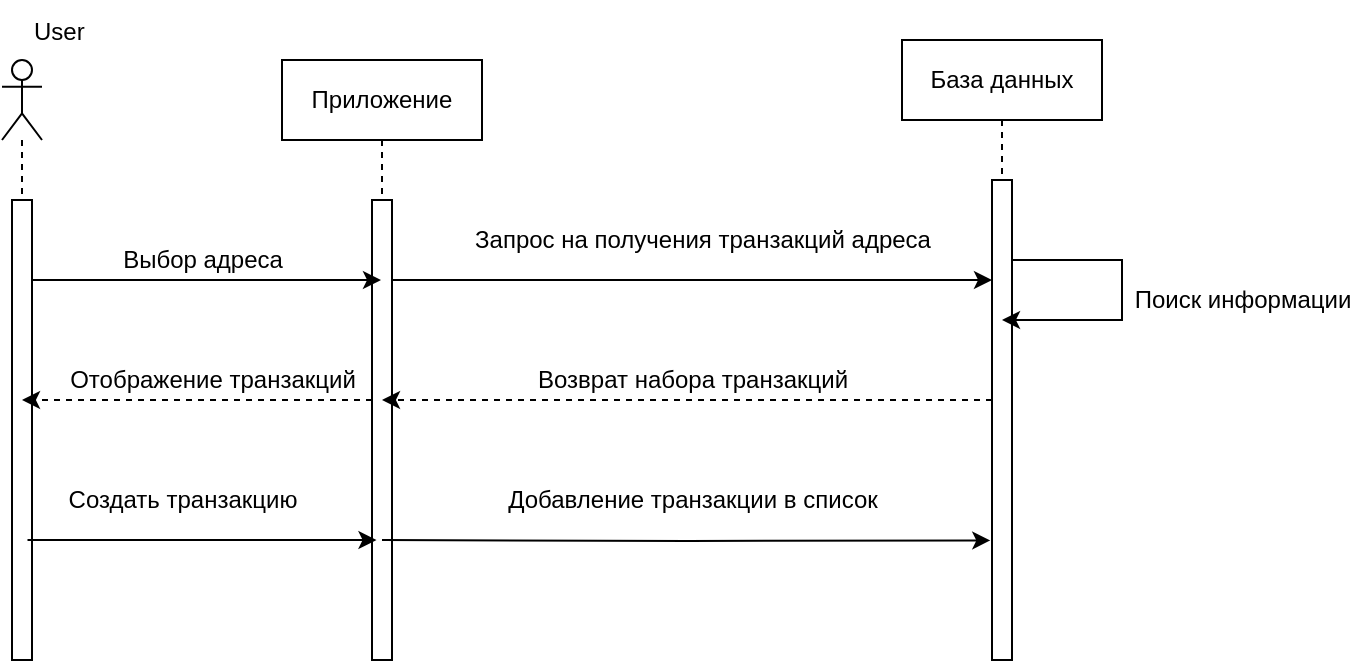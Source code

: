 <mxfile version="19.0.0" type="device"><diagram id="FqeOi1nbsn8MIhFJ8n_7" name="Page-1"><mxGraphModel dx="1185" dy="655" grid="1" gridSize="10" guides="1" tooltips="1" connect="1" arrows="1" fold="1" page="1" pageScale="1" pageWidth="827" pageHeight="1169" math="0" shadow="0"><root><mxCell id="0"/><mxCell id="1" parent="0"/><mxCell id="wcyYH_kVLDVYj8ELwBYo-1" value="" style="shape=umlLifeline;participant=umlActor;perimeter=lifelinePerimeter;whiteSpace=wrap;html=1;container=1;collapsible=0;recursiveResize=0;verticalAlign=top;spacingTop=36;outlineConnect=0;" vertex="1" parent="1"><mxGeometry x="10" y="60" width="20" height="300" as="geometry"/></mxCell><mxCell id="wcyYH_kVLDVYj8ELwBYo-2" value="" style="html=1;points=[];perimeter=orthogonalPerimeter;" vertex="1" parent="wcyYH_kVLDVYj8ELwBYo-1"><mxGeometry x="5" y="70" width="10" height="230" as="geometry"/></mxCell><mxCell id="wcyYH_kVLDVYj8ELwBYo-3" value="User" style="text;strokeColor=none;fillColor=none;align=left;verticalAlign=middle;spacingLeft=4;spacingRight=4;overflow=hidden;points=[[0,0.5],[1,0.5]];portConstraint=eastwest;rotatable=0;" vertex="1" parent="1"><mxGeometry x="20" y="30" width="80" height="30" as="geometry"/></mxCell><mxCell id="wcyYH_kVLDVYj8ELwBYo-4" value="Приложение" style="shape=umlLifeline;perimeter=lifelinePerimeter;whiteSpace=wrap;html=1;container=1;collapsible=0;recursiveResize=0;outlineConnect=0;" vertex="1" parent="1"><mxGeometry x="150" y="60" width="100" height="300" as="geometry"/></mxCell><mxCell id="wcyYH_kVLDVYj8ELwBYo-5" value="" style="html=1;points=[];perimeter=orthogonalPerimeter;" vertex="1" parent="wcyYH_kVLDVYj8ELwBYo-4"><mxGeometry x="45" y="70" width="10" height="230" as="geometry"/></mxCell><mxCell id="wcyYH_kVLDVYj8ELwBYo-6" value="База данных" style="shape=umlLifeline;perimeter=lifelinePerimeter;whiteSpace=wrap;html=1;container=1;collapsible=0;recursiveResize=0;outlineConnect=0;" vertex="1" parent="1"><mxGeometry x="460" y="50" width="100" height="310" as="geometry"/></mxCell><mxCell id="wcyYH_kVLDVYj8ELwBYo-7" value="" style="html=1;points=[];perimeter=orthogonalPerimeter;" vertex="1" parent="wcyYH_kVLDVYj8ELwBYo-6"><mxGeometry x="45" y="70" width="10" height="240" as="geometry"/></mxCell><mxCell id="wcyYH_kVLDVYj8ELwBYo-12" style="edgeStyle=orthogonalEdgeStyle;rounded=0;orthogonalLoop=1;jettySize=auto;html=1;" edge="1" parent="wcyYH_kVLDVYj8ELwBYo-6" source="wcyYH_kVLDVYj8ELwBYo-7" target="wcyYH_kVLDVYj8ELwBYo-6"><mxGeometry relative="1" as="geometry"><mxPoint x="170" y="170" as="targetPoint"/><Array as="points"><mxPoint x="110" y="110"/><mxPoint x="110" y="140"/></Array></mxGeometry></mxCell><mxCell id="wcyYH_kVLDVYj8ELwBYo-8" style="edgeStyle=orthogonalEdgeStyle;rounded=0;orthogonalLoop=1;jettySize=auto;html=1;" edge="1" parent="1" source="wcyYH_kVLDVYj8ELwBYo-2" target="wcyYH_kVLDVYj8ELwBYo-4"><mxGeometry relative="1" as="geometry"><Array as="points"><mxPoint x="120" y="170"/><mxPoint x="120" y="170"/></Array></mxGeometry></mxCell><mxCell id="wcyYH_kVLDVYj8ELwBYo-9" value="Выбор адреса" style="text;html=1;align=center;verticalAlign=middle;resizable=0;points=[];autosize=1;strokeColor=none;fillColor=none;" vertex="1" parent="1"><mxGeometry x="60" y="150" width="100" height="20" as="geometry"/></mxCell><mxCell id="wcyYH_kVLDVYj8ELwBYo-10" style="edgeStyle=orthogonalEdgeStyle;rounded=0;orthogonalLoop=1;jettySize=auto;html=1;" edge="1" parent="1" source="wcyYH_kVLDVYj8ELwBYo-5"><mxGeometry relative="1" as="geometry"><mxPoint x="505" y="170" as="targetPoint"/><Array as="points"><mxPoint x="505" y="170"/></Array></mxGeometry></mxCell><mxCell id="wcyYH_kVLDVYj8ELwBYo-13" style="edgeStyle=orthogonalEdgeStyle;rounded=0;orthogonalLoop=1;jettySize=auto;html=1;dashed=1;" edge="1" parent="1" source="wcyYH_kVLDVYj8ELwBYo-7" target="wcyYH_kVLDVYj8ELwBYo-4"><mxGeometry relative="1" as="geometry"><Array as="points"><mxPoint x="350" y="230"/><mxPoint x="350" y="230"/></Array></mxGeometry></mxCell><mxCell id="wcyYH_kVLDVYj8ELwBYo-14" value="Возврат набора транзакций" style="text;html=1;align=center;verticalAlign=middle;resizable=0;points=[];autosize=1;strokeColor=none;fillColor=none;" vertex="1" parent="1"><mxGeometry x="270" y="210" width="170" height="20" as="geometry"/></mxCell><mxCell id="wcyYH_kVLDVYj8ELwBYo-15" value="Поиск информации" style="text;html=1;align=center;verticalAlign=middle;resizable=0;points=[];autosize=1;strokeColor=none;fillColor=none;" vertex="1" parent="1"><mxGeometry x="570" y="170" width="120" height="20" as="geometry"/></mxCell><mxCell id="wcyYH_kVLDVYj8ELwBYo-16" style="edgeStyle=orthogonalEdgeStyle;rounded=0;orthogonalLoop=1;jettySize=auto;html=1;dashed=1;" edge="1" parent="1" source="wcyYH_kVLDVYj8ELwBYo-5" target="wcyYH_kVLDVYj8ELwBYo-1"><mxGeometry relative="1" as="geometry"><Array as="points"><mxPoint x="110" y="230"/><mxPoint x="110" y="230"/></Array></mxGeometry></mxCell><mxCell id="wcyYH_kVLDVYj8ELwBYo-17" value="Отображение транзакций" style="text;html=1;align=center;verticalAlign=middle;resizable=0;points=[];autosize=1;strokeColor=none;fillColor=none;" vertex="1" parent="1"><mxGeometry x="35" y="210" width="160" height="20" as="geometry"/></mxCell><mxCell id="wcyYH_kVLDVYj8ELwBYo-11" value="Запрос на получения транзакций адреса" style="text;html=1;align=center;verticalAlign=middle;resizable=0;points=[];autosize=1;strokeColor=none;fillColor=none;" vertex="1" parent="1"><mxGeometry x="240" y="140" width="240" height="20" as="geometry"/></mxCell><mxCell id="wcyYH_kVLDVYj8ELwBYo-18" value="Создать транзакцию" style="text;html=1;align=center;verticalAlign=middle;resizable=0;points=[];autosize=1;strokeColor=none;fillColor=none;" vertex="1" parent="1"><mxGeometry x="35" y="270" width="130" height="20" as="geometry"/></mxCell><mxCell id="wcyYH_kVLDVYj8ELwBYo-19" style="edgeStyle=orthogonalEdgeStyle;rounded=0;orthogonalLoop=1;jettySize=auto;html=1;" edge="1" parent="1"><mxGeometry relative="1" as="geometry"><mxPoint x="22.75" y="300.0" as="sourcePoint"/><mxPoint x="197.25" y="300.0" as="targetPoint"/><Array as="points"><mxPoint x="117.75" y="300"/><mxPoint x="117.75" y="300"/></Array></mxGeometry></mxCell><mxCell id="wcyYH_kVLDVYj8ELwBYo-20" style="edgeStyle=orthogonalEdgeStyle;rounded=0;orthogonalLoop=1;jettySize=auto;html=1;entryX=-0.086;entryY=0.751;entryDx=0;entryDy=0;entryPerimeter=0;" edge="1" parent="1" target="wcyYH_kVLDVYj8ELwBYo-7"><mxGeometry relative="1" as="geometry"><mxPoint x="200.0" y="300.0" as="sourcePoint"/><mxPoint x="374.5" y="300.0" as="targetPoint"/><Array as="points"/></mxGeometry></mxCell><mxCell id="wcyYH_kVLDVYj8ELwBYo-21" value="Добавление транзакции в список" style="text;html=1;align=center;verticalAlign=middle;resizable=0;points=[];autosize=1;strokeColor=none;fillColor=none;" vertex="1" parent="1"><mxGeometry x="255" y="270" width="200" height="20" as="geometry"/></mxCell></root></mxGraphModel></diagram></mxfile>